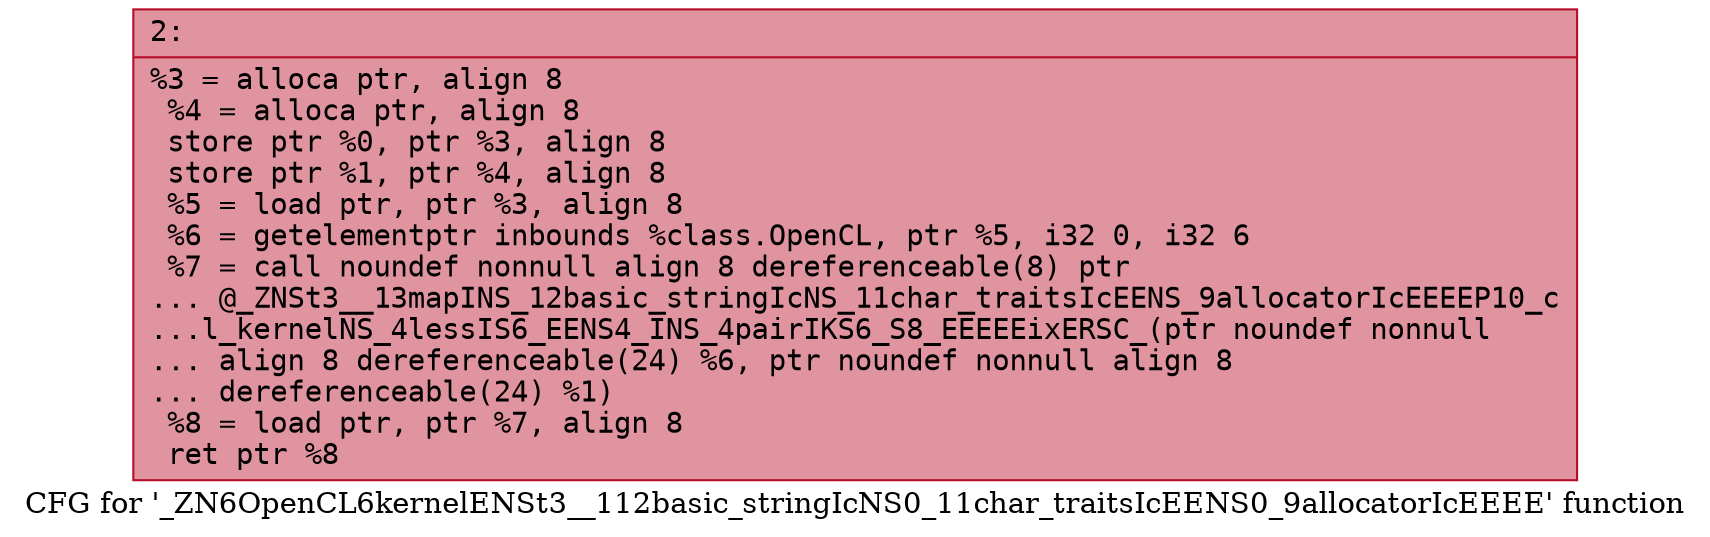 digraph "CFG for '_ZN6OpenCL6kernelENSt3__112basic_stringIcNS0_11char_traitsIcEENS0_9allocatorIcEEEE' function" {
	label="CFG for '_ZN6OpenCL6kernelENSt3__112basic_stringIcNS0_11char_traitsIcEENS0_9allocatorIcEEEE' function";

	Node0x600001380f00 [shape=record,color="#b70d28ff", style=filled, fillcolor="#b70d2870" fontname="Courier",label="{2:\l|  %3 = alloca ptr, align 8\l  %4 = alloca ptr, align 8\l  store ptr %0, ptr %3, align 8\l  store ptr %1, ptr %4, align 8\l  %5 = load ptr, ptr %3, align 8\l  %6 = getelementptr inbounds %class.OpenCL, ptr %5, i32 0, i32 6\l  %7 = call noundef nonnull align 8 dereferenceable(8) ptr\l... @_ZNSt3__13mapINS_12basic_stringIcNS_11char_traitsIcEENS_9allocatorIcEEEEP10_c\l...l_kernelNS_4lessIS6_EENS4_INS_4pairIKS6_S8_EEEEEixERSC_(ptr noundef nonnull\l... align 8 dereferenceable(24) %6, ptr noundef nonnull align 8\l... dereferenceable(24) %1)\l  %8 = load ptr, ptr %7, align 8\l  ret ptr %8\l}"];
}

